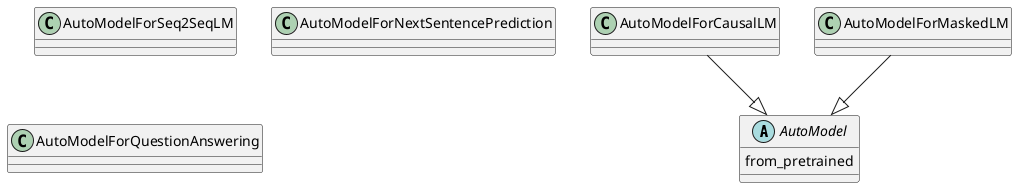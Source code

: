 @startuml

' https://huggingface.co/docs/transformers/model_doc/auto

abstract AutoModel {
    from_pretrained
}

class AutoModelForCausalLM
AutoModelForCausalLM --|> AutoModel

class AutoModelForMaskedLM
AutoModelForMaskedLM --|> AutoModel

class AutoModelForSeq2SeqLM
' AutoModelForSeq2SeqLM --|> AutoModel

class AutoModelForNextSentencePrediction
' AutoModelForNextSentencePrediction --|> AutoModel

class AutoModelForQuestionAnswering
' AutoModelForQuestionAnswering --|> AutoModel


@enduml